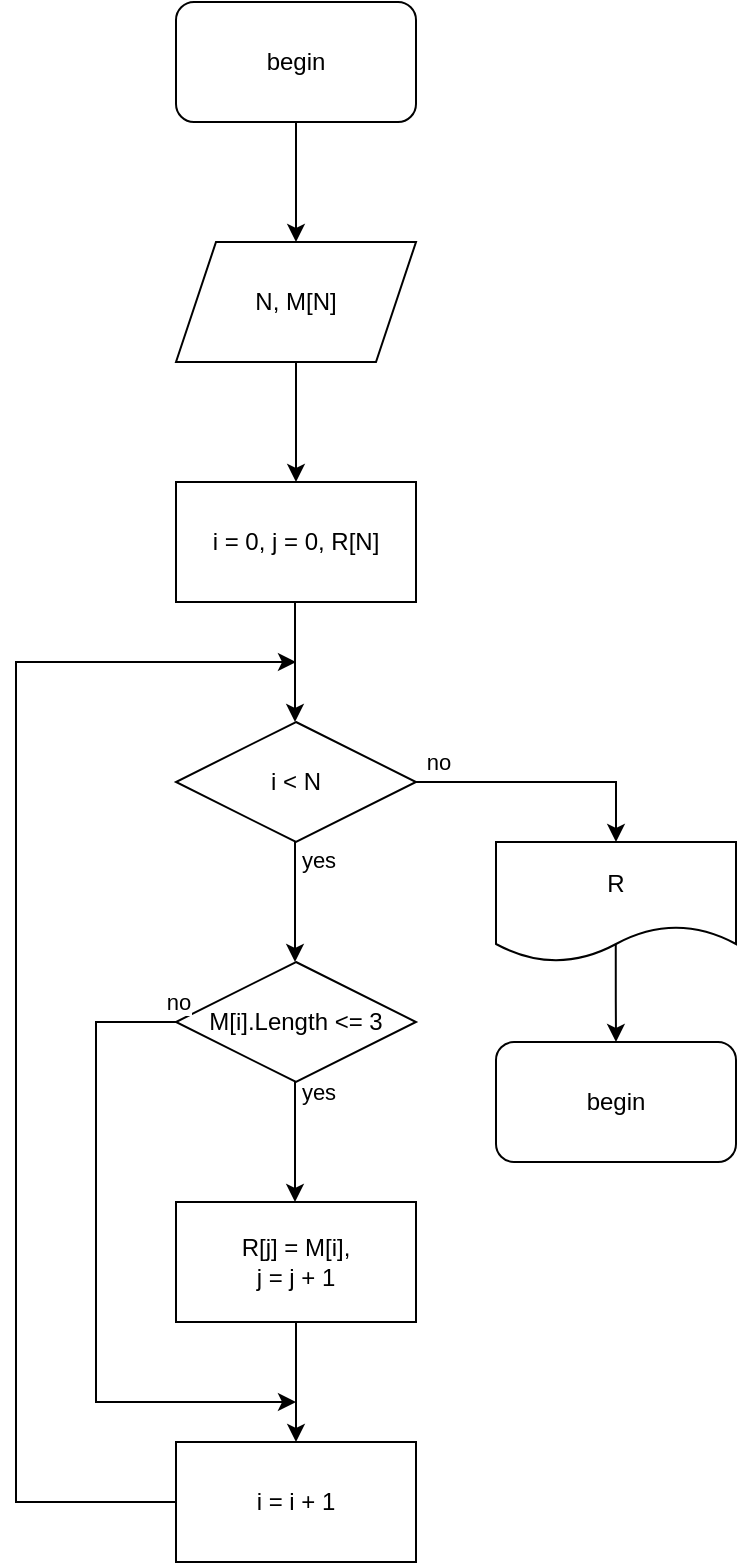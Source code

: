 <mxfile version="20.5.3" type="device"><diagram id="2U8Q9av1RlIsZ2g37tU5" name="Страница 1"><mxGraphModel dx="1047" dy="513" grid="1" gridSize="10" guides="1" tooltips="1" connect="1" arrows="1" fold="1" page="1" pageScale="1" pageWidth="827" pageHeight="1169" math="0" shadow="0"><root><mxCell id="0"/><mxCell id="1" parent="0"/><mxCell id="SSJK7Mk5asAQYH9kS9Jm-1" value="begin" style="rounded=1;whiteSpace=wrap;html=1;" vertex="1" parent="1"><mxGeometry x="320" y="40" width="120" height="60" as="geometry"/></mxCell><mxCell id="SSJK7Mk5asAQYH9kS9Jm-2" value="i = 0, j = 0, R[N]" style="rounded=0;whiteSpace=wrap;html=1;" vertex="1" parent="1"><mxGeometry x="320" y="280" width="120" height="60" as="geometry"/></mxCell><mxCell id="SSJK7Mk5asAQYH9kS9Jm-3" value="N, M[N]" style="shape=parallelogram;perimeter=parallelogramPerimeter;whiteSpace=wrap;html=1;fixedSize=1;" vertex="1" parent="1"><mxGeometry x="320" y="160" width="120" height="60" as="geometry"/></mxCell><mxCell id="SSJK7Mk5asAQYH9kS9Jm-4" value="" style="endArrow=classic;html=1;rounded=0;exitX=0.5;exitY=1;exitDx=0;exitDy=0;" edge="1" parent="1" source="SSJK7Mk5asAQYH9kS9Jm-1" target="SSJK7Mk5asAQYH9kS9Jm-3"><mxGeometry width="50" height="50" relative="1" as="geometry"><mxPoint x="390" y="330" as="sourcePoint"/><mxPoint x="440" y="280" as="targetPoint"/></mxGeometry></mxCell><mxCell id="SSJK7Mk5asAQYH9kS9Jm-5" value="" style="endArrow=classic;html=1;rounded=0;exitX=0.5;exitY=1;exitDx=0;exitDy=0;entryX=0.5;entryY=0;entryDx=0;entryDy=0;" edge="1" parent="1" source="SSJK7Mk5asAQYH9kS9Jm-3" target="SSJK7Mk5asAQYH9kS9Jm-2"><mxGeometry width="50" height="50" relative="1" as="geometry"><mxPoint x="390" y="330" as="sourcePoint"/><mxPoint x="440" y="280" as="targetPoint"/></mxGeometry></mxCell><mxCell id="SSJK7Mk5asAQYH9kS9Jm-6" value="i &amp;lt; N" style="rhombus;whiteSpace=wrap;html=1;" vertex="1" parent="1"><mxGeometry x="320" y="400" width="120" height="60" as="geometry"/></mxCell><mxCell id="SSJK7Mk5asAQYH9kS9Jm-7" value="" style="endArrow=classic;html=1;rounded=0;exitX=0.5;exitY=1;exitDx=0;exitDy=0;entryX=0.5;entryY=0;entryDx=0;entryDy=0;" edge="1" parent="1"><mxGeometry width="50" height="50" relative="1" as="geometry"><mxPoint x="379.5" y="340" as="sourcePoint"/><mxPoint x="379.5" y="400" as="targetPoint"/></mxGeometry></mxCell><mxCell id="SSJK7Mk5asAQYH9kS9Jm-8" value="" style="endArrow=classic;html=1;rounded=0;exitX=0.5;exitY=1;exitDx=0;exitDy=0;entryX=0.5;entryY=0;entryDx=0;entryDy=0;" edge="1" parent="1"><mxGeometry width="50" height="50" relative="1" as="geometry"><mxPoint x="379.5" y="460" as="sourcePoint"/><mxPoint x="379.5" y="520" as="targetPoint"/></mxGeometry></mxCell><mxCell id="SSJK7Mk5asAQYH9kS9Jm-11" value="yes" style="edgeLabel;html=1;align=center;verticalAlign=middle;resizable=0;points=[];" vertex="1" connectable="0" parent="SSJK7Mk5asAQYH9kS9Jm-8"><mxGeometry x="-0.715" y="3" relative="1" as="geometry"><mxPoint x="8" as="offset"/></mxGeometry></mxCell><mxCell id="SSJK7Mk5asAQYH9kS9Jm-9" value="M[i].Length &amp;lt;= 3" style="rhombus;whiteSpace=wrap;html=1;" vertex="1" parent="1"><mxGeometry x="320" y="520" width="120" height="60" as="geometry"/></mxCell><mxCell id="SSJK7Mk5asAQYH9kS9Jm-10" value="" style="endArrow=classic;html=1;rounded=0;exitX=0.5;exitY=1;exitDx=0;exitDy=0;entryX=0.5;entryY=0;entryDx=0;entryDy=0;" edge="1" parent="1"><mxGeometry width="50" height="50" relative="1" as="geometry"><mxPoint x="379.5" y="580" as="sourcePoint"/><mxPoint x="379.5" y="640" as="targetPoint"/></mxGeometry></mxCell><mxCell id="SSJK7Mk5asAQYH9kS9Jm-12" value="yes" style="edgeLabel;html=1;align=center;verticalAlign=middle;resizable=0;points=[];" vertex="1" connectable="0" parent="SSJK7Mk5asAQYH9kS9Jm-10"><mxGeometry x="-0.615" y="-1" relative="1" as="geometry"><mxPoint x="12" y="-7" as="offset"/></mxGeometry></mxCell><mxCell id="SSJK7Mk5asAQYH9kS9Jm-27" value="" style="edgeStyle=orthogonalEdgeStyle;rounded=0;orthogonalLoop=1;jettySize=auto;html=1;" edge="1" parent="1" source="SSJK7Mk5asAQYH9kS9Jm-13" target="SSJK7Mk5asAQYH9kS9Jm-18"><mxGeometry relative="1" as="geometry"/></mxCell><mxCell id="SSJK7Mk5asAQYH9kS9Jm-13" value="R[j] = M[i],&lt;br&gt;j = j + 1" style="rounded=0;whiteSpace=wrap;html=1;" vertex="1" parent="1"><mxGeometry x="320" y="640" width="120" height="60" as="geometry"/></mxCell><mxCell id="SSJK7Mk5asAQYH9kS9Jm-18" value="i = i + 1" style="rounded=0;whiteSpace=wrap;html=1;" vertex="1" parent="1"><mxGeometry x="320" y="760" width="120" height="60" as="geometry"/></mxCell><mxCell id="SSJK7Mk5asAQYH9kS9Jm-19" value="" style="endArrow=classic;html=1;rounded=0;exitX=0;exitY=0.5;exitDx=0;exitDy=0;" edge="1" parent="1" source="SSJK7Mk5asAQYH9kS9Jm-18"><mxGeometry width="50" height="50" relative="1" as="geometry"><mxPoint x="390" y="700" as="sourcePoint"/><mxPoint x="380" y="370" as="targetPoint"/><Array as="points"><mxPoint x="240" y="790"/><mxPoint x="240" y="370"/></Array></mxGeometry></mxCell><mxCell id="SSJK7Mk5asAQYH9kS9Jm-20" value="" style="endArrow=classic;html=1;rounded=0;exitX=0;exitY=0.5;exitDx=0;exitDy=0;" edge="1" parent="1" source="SSJK7Mk5asAQYH9kS9Jm-9"><mxGeometry width="50" height="50" relative="1" as="geometry"><mxPoint x="390" y="540" as="sourcePoint"/><mxPoint x="380" y="740" as="targetPoint"/><Array as="points"><mxPoint x="280" y="550"/><mxPoint x="280" y="740"/></Array></mxGeometry></mxCell><mxCell id="SSJK7Mk5asAQYH9kS9Jm-21" value="no" style="edgeLabel;html=1;align=center;verticalAlign=middle;resizable=0;points=[];" vertex="1" connectable="0" parent="SSJK7Mk5asAQYH9kS9Jm-20"><mxGeometry x="-0.927" y="-2" relative="1" as="geometry"><mxPoint x="13" y="-8" as="offset"/></mxGeometry></mxCell><mxCell id="SSJK7Mk5asAQYH9kS9Jm-22" value="begin" style="rounded=1;whiteSpace=wrap;html=1;" vertex="1" parent="1"><mxGeometry x="480" y="560" width="120" height="60" as="geometry"/></mxCell><mxCell id="SSJK7Mk5asAQYH9kS9Jm-24" value="" style="endArrow=classic;html=1;rounded=0;entryX=0.5;entryY=0;entryDx=0;entryDy=0;exitX=1;exitY=0.5;exitDx=0;exitDy=0;" edge="1" parent="1" source="SSJK7Mk5asAQYH9kS9Jm-6"><mxGeometry width="50" height="50" relative="1" as="geometry"><mxPoint x="370" y="590" as="sourcePoint"/><mxPoint x="540" y="460" as="targetPoint"/><Array as="points"><mxPoint x="540" y="430"/></Array></mxGeometry></mxCell><mxCell id="SSJK7Mk5asAQYH9kS9Jm-25" value="no" style="edgeLabel;html=1;align=center;verticalAlign=middle;resizable=0;points=[];" vertex="1" connectable="0" parent="SSJK7Mk5asAQYH9kS9Jm-24"><mxGeometry x="-0.84" relative="1" as="geometry"><mxPoint y="-10" as="offset"/></mxGeometry></mxCell><mxCell id="SSJK7Mk5asAQYH9kS9Jm-30" value="" style="edgeStyle=orthogonalEdgeStyle;rounded=0;orthogonalLoop=1;jettySize=auto;html=1;exitX=0.499;exitY=0.844;exitDx=0;exitDy=0;exitPerimeter=0;" edge="1" parent="1" source="SSJK7Mk5asAQYH9kS9Jm-26" target="SSJK7Mk5asAQYH9kS9Jm-22"><mxGeometry relative="1" as="geometry"/></mxCell><mxCell id="SSJK7Mk5asAQYH9kS9Jm-26" value="R" style="shape=document;whiteSpace=wrap;html=1;boundedLbl=1;" vertex="1" parent="1"><mxGeometry x="480" y="460" width="120" height="60" as="geometry"/></mxCell></root></mxGraphModel></diagram></mxfile>